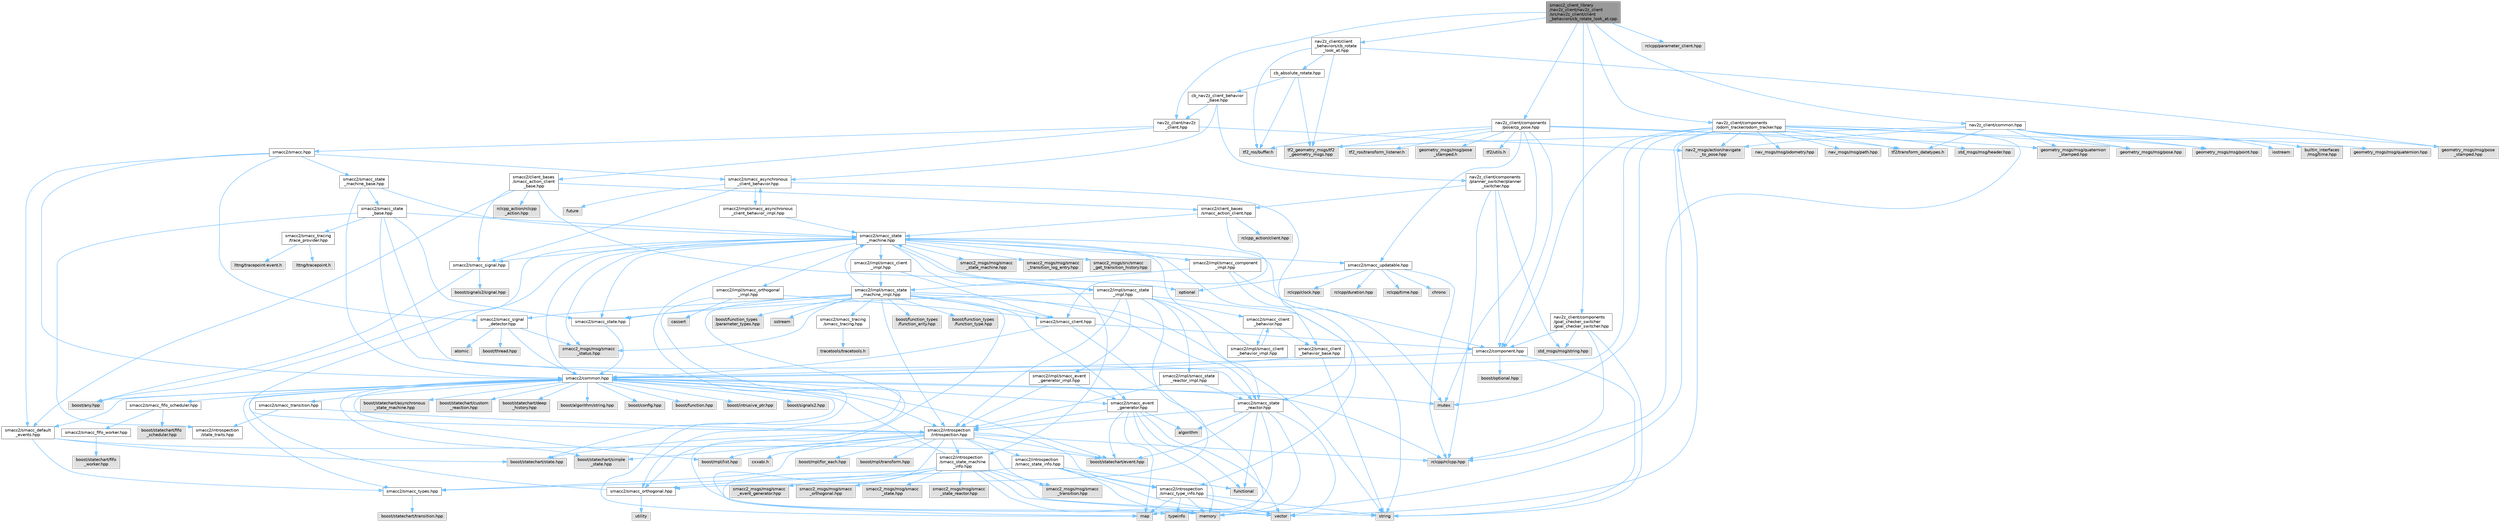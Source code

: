 digraph "smacc2_client_library/nav2z_client/nav2z_client/src/nav2z_client/client_behaviors/cb_rotate_look_at.cpp"
{
 // LATEX_PDF_SIZE
  bgcolor="transparent";
  edge [fontname=Helvetica,fontsize=10,labelfontname=Helvetica,labelfontsize=10];
  node [fontname=Helvetica,fontsize=10,shape=box,height=0.2,width=0.4];
  Node1 [label="smacc2_client_library\l/nav2z_client/nav2z_client\l/src/nav2z_client/client\l_behaviors/cb_rotate_look_at.cpp",height=0.2,width=0.4,color="gray40", fillcolor="grey60", style="filled", fontcolor="black",tooltip=" "];
  Node1 -> Node2 [color="steelblue1",style="solid"];
  Node2 [label="nav2z_client/client\l_behaviors/cb_rotate\l_look_at.hpp",height=0.2,width=0.4,color="grey40", fillcolor="white", style="filled",URL="$cb__rotate__look__at_8hpp.html",tooltip=" "];
  Node2 -> Node3 [color="steelblue1",style="solid"];
  Node3 [label="tf2_ros/buffer.h",height=0.2,width=0.4,color="grey60", fillcolor="#E0E0E0", style="filled",tooltip=" "];
  Node2 -> Node4 [color="steelblue1",style="solid"];
  Node4 [label="geometry_msgs/msg/pose\l_stamped.hpp",height=0.2,width=0.4,color="grey60", fillcolor="#E0E0E0", style="filled",tooltip=" "];
  Node2 -> Node5 [color="steelblue1",style="solid"];
  Node5 [label="cb_absolute_rotate.hpp",height=0.2,width=0.4,color="grey40", fillcolor="white", style="filled",URL="$cb__absolute__rotate_8hpp.html",tooltip=" "];
  Node5 -> Node3 [color="steelblue1",style="solid"];
  Node5 -> Node6 [color="steelblue1",style="solid"];
  Node6 [label="cb_nav2z_client_behavior\l_base.hpp",height=0.2,width=0.4,color="grey40", fillcolor="white", style="filled",URL="$cb__nav2z__client__behavior__base_8hpp.html",tooltip=" "];
  Node6 -> Node7 [color="steelblue1",style="solid"];
  Node7 [label="nav2z_client/components\l/planner_switcher/planner\l_switcher.hpp",height=0.2,width=0.4,color="grey40", fillcolor="white", style="filled",URL="$planner__switcher_8hpp.html",tooltip=" "];
  Node7 -> Node8 [color="steelblue1",style="solid"];
  Node8 [label="rclcpp/rclcpp.hpp",height=0.2,width=0.4,color="grey60", fillcolor="#E0E0E0", style="filled",tooltip=" "];
  Node7 -> Node9 [color="steelblue1",style="solid"];
  Node9 [label="smacc2/client_bases\l/smacc_action_client.hpp",height=0.2,width=0.4,color="grey40", fillcolor="white", style="filled",URL="$smacc__action__client_8hpp.html",tooltip=" "];
  Node9 -> Node10 [color="steelblue1",style="solid"];
  Node10 [label="smacc2/smacc_client.hpp",height=0.2,width=0.4,color="grey40", fillcolor="white", style="filled",URL="$smacc__client_8hpp.html",tooltip=" "];
  Node10 -> Node11 [color="steelblue1",style="solid"];
  Node11 [label="smacc2/common.hpp",height=0.2,width=0.4,color="grey40", fillcolor="white", style="filled",URL="$include_2smacc2_2common_8hpp.html",tooltip=" "];
  Node11 -> Node12 [color="steelblue1",style="solid"];
  Node12 [label="boost/statechart/asynchronous\l_state_machine.hpp",height=0.2,width=0.4,color="grey60", fillcolor="#E0E0E0", style="filled",tooltip=" "];
  Node11 -> Node13 [color="steelblue1",style="solid"];
  Node13 [label="boost/statechart/custom\l_reaction.hpp",height=0.2,width=0.4,color="grey60", fillcolor="#E0E0E0", style="filled",tooltip=" "];
  Node11 -> Node14 [color="steelblue1",style="solid"];
  Node14 [label="boost/statechart/deep\l_history.hpp",height=0.2,width=0.4,color="grey60", fillcolor="#E0E0E0", style="filled",tooltip=" "];
  Node11 -> Node15 [color="steelblue1",style="solid"];
  Node15 [label="boost/statechart/event.hpp",height=0.2,width=0.4,color="grey60", fillcolor="#E0E0E0", style="filled",tooltip=" "];
  Node11 -> Node16 [color="steelblue1",style="solid"];
  Node16 [label="boost/statechart/simple\l_state.hpp",height=0.2,width=0.4,color="grey60", fillcolor="#E0E0E0", style="filled",tooltip=" "];
  Node11 -> Node17 [color="steelblue1",style="solid"];
  Node17 [label="boost/statechart/state.hpp",height=0.2,width=0.4,color="grey60", fillcolor="#E0E0E0", style="filled",tooltip=" "];
  Node11 -> Node18 [color="steelblue1",style="solid"];
  Node18 [label="boost/algorithm/string.hpp",height=0.2,width=0.4,color="grey60", fillcolor="#E0E0E0", style="filled",tooltip=" "];
  Node11 -> Node19 [color="steelblue1",style="solid"];
  Node19 [label="boost/any.hpp",height=0.2,width=0.4,color="grey60", fillcolor="#E0E0E0", style="filled",tooltip=" "];
  Node11 -> Node20 [color="steelblue1",style="solid"];
  Node20 [label="boost/config.hpp",height=0.2,width=0.4,color="grey60", fillcolor="#E0E0E0", style="filled",tooltip=" "];
  Node11 -> Node21 [color="steelblue1",style="solid"];
  Node21 [label="boost/function.hpp",height=0.2,width=0.4,color="grey60", fillcolor="#E0E0E0", style="filled",tooltip=" "];
  Node11 -> Node22 [color="steelblue1",style="solid"];
  Node22 [label="boost/intrusive_ptr.hpp",height=0.2,width=0.4,color="grey60", fillcolor="#E0E0E0", style="filled",tooltip=" "];
  Node11 -> Node23 [color="steelblue1",style="solid"];
  Node23 [label="boost/mpl/list.hpp",height=0.2,width=0.4,color="grey60", fillcolor="#E0E0E0", style="filled",tooltip=" "];
  Node11 -> Node24 [color="steelblue1",style="solid"];
  Node24 [label="boost/signals2.hpp",height=0.2,width=0.4,color="grey60", fillcolor="#E0E0E0", style="filled",tooltip=" "];
  Node11 -> Node25 [color="steelblue1",style="solid"];
  Node25 [label="mutex",height=0.2,width=0.4,color="grey60", fillcolor="#E0E0E0", style="filled",tooltip=" "];
  Node11 -> Node8 [color="steelblue1",style="solid"];
  Node11 -> Node26 [color="steelblue1",style="solid"];
  Node26 [label="smacc2/introspection\l/introspection.hpp",height=0.2,width=0.4,color="grey40", fillcolor="white", style="filled",URL="$introspection_8hpp.html",tooltip=" "];
  Node26 -> Node15 [color="steelblue1",style="solid"];
  Node26 -> Node16 [color="steelblue1",style="solid"];
  Node26 -> Node17 [color="steelblue1",style="solid"];
  Node26 -> Node27 [color="steelblue1",style="solid"];
  Node27 [label="boost/mpl/for_each.hpp",height=0.2,width=0.4,color="grey60", fillcolor="#E0E0E0", style="filled",tooltip=" "];
  Node26 -> Node23 [color="steelblue1",style="solid"];
  Node26 -> Node28 [color="steelblue1",style="solid"];
  Node28 [label="boost/mpl/transform.hpp",height=0.2,width=0.4,color="grey60", fillcolor="#E0E0E0", style="filled",tooltip=" "];
  Node26 -> Node8 [color="steelblue1",style="solid"];
  Node26 -> Node29 [color="steelblue1",style="solid"];
  Node29 [label="typeinfo",height=0.2,width=0.4,color="grey60", fillcolor="#E0E0E0", style="filled",tooltip=" "];
  Node26 -> Node30 [color="steelblue1",style="solid"];
  Node30 [label="smacc2/introspection\l/smacc_state_info.hpp",height=0.2,width=0.4,color="grey40", fillcolor="white", style="filled",URL="$smacc__state__info_8hpp.html",tooltip=" "];
  Node30 -> Node31 [color="steelblue1",style="solid"];
  Node31 [label="functional",height=0.2,width=0.4,color="grey60", fillcolor="#E0E0E0", style="filled",tooltip=" "];
  Node30 -> Node32 [color="steelblue1",style="solid"];
  Node32 [label="memory",height=0.2,width=0.4,color="grey60", fillcolor="#E0E0E0", style="filled",tooltip=" "];
  Node30 -> Node33 [color="steelblue1",style="solid"];
  Node33 [label="smacc2/introspection\l/smacc_type_info.hpp",height=0.2,width=0.4,color="grey40", fillcolor="white", style="filled",URL="$smacc__type__info_8hpp.html",tooltip=" "];
  Node33 -> Node34 [color="steelblue1",style="solid"];
  Node34 [label="map",height=0.2,width=0.4,color="grey60", fillcolor="#E0E0E0", style="filled",tooltip=" "];
  Node33 -> Node32 [color="steelblue1",style="solid"];
  Node33 -> Node35 [color="steelblue1",style="solid"];
  Node35 [label="string",height=0.2,width=0.4,color="grey60", fillcolor="#E0E0E0", style="filled",tooltip=" "];
  Node33 -> Node29 [color="steelblue1",style="solid"];
  Node33 -> Node36 [color="steelblue1",style="solid"];
  Node36 [label="vector",height=0.2,width=0.4,color="grey60", fillcolor="#E0E0E0", style="filled",tooltip=" "];
  Node30 -> Node37 [color="steelblue1",style="solid"];
  Node37 [label="smacc2/smacc_types.hpp",height=0.2,width=0.4,color="grey40", fillcolor="white", style="filled",URL="$smacc__types_8hpp.html",tooltip=" "];
  Node37 -> Node38 [color="steelblue1",style="solid"];
  Node38 [label="boost/statechart/transition.hpp",height=0.2,width=0.4,color="grey60", fillcolor="#E0E0E0", style="filled",tooltip=" "];
  Node30 -> Node36 [color="steelblue1",style="solid"];
  Node26 -> Node33 [color="steelblue1",style="solid"];
  Node26 -> Node37 [color="steelblue1",style="solid"];
  Node26 -> Node39 [color="steelblue1",style="solid"];
  Node39 [label="cxxabi.h",height=0.2,width=0.4,color="grey60", fillcolor="#E0E0E0", style="filled",tooltip=" "];
  Node26 -> Node40 [color="steelblue1",style="solid"];
  Node40 [label="smacc2_msgs/msg/smacc\l_transition.hpp",height=0.2,width=0.4,color="grey60", fillcolor="#E0E0E0", style="filled",tooltip=" "];
  Node26 -> Node41 [color="steelblue1",style="solid"];
  Node41 [label="smacc2/introspection\l/smacc_state_machine\l_info.hpp",height=0.2,width=0.4,color="grey40", fillcolor="white", style="filled",URL="$smacc__state__machine__info_8hpp.html",tooltip=" "];
  Node41 -> Node34 [color="steelblue1",style="solid"];
  Node41 -> Node32 [color="steelblue1",style="solid"];
  Node41 -> Node35 [color="steelblue1",style="solid"];
  Node41 -> Node36 [color="steelblue1",style="solid"];
  Node41 -> Node11 [color="steelblue1",style="solid"];
  Node41 -> Node42 [color="steelblue1",style="solid"];
  Node42 [label="smacc2/smacc_orthogonal.hpp",height=0.2,width=0.4,color="grey40", fillcolor="white", style="filled",URL="$smacc__orthogonal_8hpp.html",tooltip=" "];
  Node42 -> Node11 [color="steelblue1",style="solid"];
  Node42 -> Node43 [color="steelblue1",style="solid"];
  Node43 [label="utility",height=0.2,width=0.4,color="grey60", fillcolor="#E0E0E0", style="filled",tooltip=" "];
  Node41 -> Node44 [color="steelblue1",style="solid"];
  Node44 [label="smacc2_msgs/msg/smacc\l_event_generator.hpp",height=0.2,width=0.4,color="grey60", fillcolor="#E0E0E0", style="filled",tooltip=" "];
  Node41 -> Node45 [color="steelblue1",style="solid"];
  Node45 [label="smacc2_msgs/msg/smacc\l_orthogonal.hpp",height=0.2,width=0.4,color="grey60", fillcolor="#E0E0E0", style="filled",tooltip=" "];
  Node41 -> Node46 [color="steelblue1",style="solid"];
  Node46 [label="smacc2_msgs/msg/smacc\l_state.hpp",height=0.2,width=0.4,color="grey60", fillcolor="#E0E0E0", style="filled",tooltip=" "];
  Node41 -> Node47 [color="steelblue1",style="solid"];
  Node47 [label="smacc2_msgs/msg/smacc\l_state_reactor.hpp",height=0.2,width=0.4,color="grey60", fillcolor="#E0E0E0", style="filled",tooltip=" "];
  Node41 -> Node40 [color="steelblue1",style="solid"];
  Node11 -> Node48 [color="steelblue1",style="solid"];
  Node48 [label="smacc2/smacc_fifo_scheduler.hpp",height=0.2,width=0.4,color="grey40", fillcolor="white", style="filled",URL="$smacc__fifo__scheduler_8hpp.html",tooltip=" "];
  Node48 -> Node49 [color="steelblue1",style="solid"];
  Node49 [label="boost/statechart/fifo\l_scheduler.hpp",height=0.2,width=0.4,color="grey60", fillcolor="#E0E0E0", style="filled",tooltip=" "];
  Node48 -> Node50 [color="steelblue1",style="solid"];
  Node50 [label="smacc2/smacc_fifo_worker.hpp",height=0.2,width=0.4,color="grey40", fillcolor="white", style="filled",URL="$smacc__fifo__worker_8hpp.html",tooltip=" "];
  Node50 -> Node51 [color="steelblue1",style="solid"];
  Node51 [label="boost/statechart/fifo\l_worker.hpp",height=0.2,width=0.4,color="grey60", fillcolor="#E0E0E0", style="filled",tooltip=" "];
  Node11 -> Node37 [color="steelblue1",style="solid"];
  Node11 -> Node52 [color="steelblue1",style="solid"];
  Node52 [label="smacc2/smacc_default\l_events.hpp",height=0.2,width=0.4,color="grey40", fillcolor="white", style="filled",URL="$smacc__default__events_8hpp.html",tooltip=" "];
  Node52 -> Node37 [color="steelblue1",style="solid"];
  Node52 -> Node15 [color="steelblue1",style="solid"];
  Node52 -> Node17 [color="steelblue1",style="solid"];
  Node11 -> Node53 [color="steelblue1",style="solid"];
  Node53 [label="smacc2/smacc_transition.hpp",height=0.2,width=0.4,color="grey40", fillcolor="white", style="filled",URL="$smacc__transition_8hpp.html",tooltip=" "];
  Node53 -> Node26 [color="steelblue1",style="solid"];
  Node53 -> Node54 [color="steelblue1",style="solid"];
  Node54 [label="smacc2/introspection\l/state_traits.hpp",height=0.2,width=0.4,color="grey40", fillcolor="white", style="filled",URL="$state__traits_8hpp.html",tooltip=" "];
  Node10 -> Node55 [color="steelblue1",style="solid"];
  Node55 [label="smacc2/component.hpp",height=0.2,width=0.4,color="grey40", fillcolor="white", style="filled",URL="$component_8hpp.html",tooltip=" "];
  Node55 -> Node35 [color="steelblue1",style="solid"];
  Node55 -> Node56 [color="steelblue1",style="solid"];
  Node56 [label="boost/optional.hpp",height=0.2,width=0.4,color="grey60", fillcolor="#E0E0E0", style="filled",tooltip=" "];
  Node55 -> Node11 [color="steelblue1",style="solid"];
  Node10 -> Node29 [color="steelblue1",style="solid"];
  Node9 -> Node57 [color="steelblue1",style="solid"];
  Node57 [label="smacc2/smacc_state\l_machine.hpp",height=0.2,width=0.4,color="grey40", fillcolor="white", style="filled",URL="$smacc__state__machine_8hpp.html",tooltip=" "];
  Node57 -> Node19 [color="steelblue1",style="solid"];
  Node57 -> Node34 [color="steelblue1",style="solid"];
  Node57 -> Node25 [color="steelblue1",style="solid"];
  Node57 -> Node11 [color="steelblue1",style="solid"];
  Node57 -> Node26 [color="steelblue1",style="solid"];
  Node57 -> Node41 [color="steelblue1",style="solid"];
  Node57 -> Node58 [color="steelblue1",style="solid"];
  Node58 [label="smacc2/smacc_signal.hpp",height=0.2,width=0.4,color="grey40", fillcolor="white", style="filled",URL="$smacc__signal_8hpp.html",tooltip=" "];
  Node58 -> Node19 [color="steelblue1",style="solid"];
  Node58 -> Node59 [color="steelblue1",style="solid"];
  Node59 [label="boost/signals2/signal.hpp",height=0.2,width=0.4,color="grey60", fillcolor="#E0E0E0", style="filled",tooltip=" "];
  Node57 -> Node60 [color="steelblue1",style="solid"];
  Node60 [label="smacc2/smacc_updatable.hpp",height=0.2,width=0.4,color="grey40", fillcolor="white", style="filled",URL="$smacc__updatable_8hpp.html",tooltip=" "];
  Node60 -> Node61 [color="steelblue1",style="solid"];
  Node61 [label="chrono",height=0.2,width=0.4,color="grey60", fillcolor="#E0E0E0", style="filled",tooltip=" "];
  Node60 -> Node62 [color="steelblue1",style="solid"];
  Node62 [label="optional",height=0.2,width=0.4,color="grey60", fillcolor="#E0E0E0", style="filled",tooltip=" "];
  Node60 -> Node63 [color="steelblue1",style="solid"];
  Node63 [label="rclcpp/clock.hpp",height=0.2,width=0.4,color="grey60", fillcolor="#E0E0E0", style="filled",tooltip=" "];
  Node60 -> Node64 [color="steelblue1",style="solid"];
  Node64 [label="rclcpp/duration.hpp",height=0.2,width=0.4,color="grey60", fillcolor="#E0E0E0", style="filled",tooltip=" "];
  Node60 -> Node8 [color="steelblue1",style="solid"];
  Node60 -> Node65 [color="steelblue1",style="solid"];
  Node65 [label="rclcpp/time.hpp",height=0.2,width=0.4,color="grey60", fillcolor="#E0E0E0", style="filled",tooltip=" "];
  Node57 -> Node66 [color="steelblue1",style="solid"];
  Node66 [label="smacc2_msgs/msg/smacc\l_state_machine.hpp",height=0.2,width=0.4,color="grey60", fillcolor="#E0E0E0", style="filled",tooltip=" "];
  Node57 -> Node67 [color="steelblue1",style="solid"];
  Node67 [label="smacc2_msgs/msg/smacc\l_status.hpp",height=0.2,width=0.4,color="grey60", fillcolor="#E0E0E0", style="filled",tooltip=" "];
  Node57 -> Node68 [color="steelblue1",style="solid"];
  Node68 [label="smacc2_msgs/msg/smacc\l_transition_log_entry.hpp",height=0.2,width=0.4,color="grey60", fillcolor="#E0E0E0", style="filled",tooltip=" "];
  Node57 -> Node69 [color="steelblue1",style="solid"];
  Node69 [label="smacc2_msgs/srv/smacc\l_get_transition_history.hpp",height=0.2,width=0.4,color="grey60", fillcolor="#E0E0E0", style="filled",tooltip=" "];
  Node57 -> Node70 [color="steelblue1",style="solid"];
  Node70 [label="smacc2/smacc_state.hpp",height=0.2,width=0.4,color="grey40", fillcolor="white", style="filled",URL="$smacc__state_8hpp.html",tooltip=" "];
  Node70 -> Node11 [color="steelblue1",style="solid"];
  Node57 -> Node71 [color="steelblue1",style="solid"];
  Node71 [label="smacc2/smacc_state\l_reactor.hpp",height=0.2,width=0.4,color="grey40", fillcolor="white", style="filled",URL="$smacc__state__reactor_8hpp.html",tooltip=" "];
  Node71 -> Node72 [color="steelblue1",style="solid"];
  Node72 [label="algorithm",height=0.2,width=0.4,color="grey60", fillcolor="#E0E0E0", style="filled",tooltip=" "];
  Node71 -> Node15 [color="steelblue1",style="solid"];
  Node71 -> Node31 [color="steelblue1",style="solid"];
  Node71 -> Node34 [color="steelblue1",style="solid"];
  Node71 -> Node32 [color="steelblue1",style="solid"];
  Node71 -> Node26 [color="steelblue1",style="solid"];
  Node71 -> Node36 [color="steelblue1",style="solid"];
  Node57 -> Node73 [color="steelblue1",style="solid"];
  Node73 [label="smacc2/impl/smacc_client\l_impl.hpp",height=0.2,width=0.4,color="grey40", fillcolor="white", style="filled",URL="$smacc__client__impl_8hpp.html",tooltip=" "];
  Node73 -> Node74 [color="steelblue1",style="solid"];
  Node74 [label="smacc2/impl/smacc_state\l_machine_impl.hpp",height=0.2,width=0.4,color="grey40", fillcolor="white", style="filled",URL="$smacc__state__machine__impl_8hpp.html",tooltip=" "];
  Node74 -> Node32 [color="steelblue1",style="solid"];
  Node74 -> Node75 [color="steelblue1",style="solid"];
  Node75 [label="sstream",height=0.2,width=0.4,color="grey60", fillcolor="#E0E0E0", style="filled",tooltip=" "];
  Node74 -> Node35 [color="steelblue1",style="solid"];
  Node74 -> Node26 [color="steelblue1",style="solid"];
  Node74 -> Node10 [color="steelblue1",style="solid"];
  Node74 -> Node76 [color="steelblue1",style="solid"];
  Node76 [label="smacc2/smacc_event\l_generator.hpp",height=0.2,width=0.4,color="grey40", fillcolor="white", style="filled",URL="$smacc__event__generator_8hpp.html",tooltip=" "];
  Node76 -> Node72 [color="steelblue1",style="solid"];
  Node76 -> Node15 [color="steelblue1",style="solid"];
  Node76 -> Node31 [color="steelblue1",style="solid"];
  Node76 -> Node34 [color="steelblue1",style="solid"];
  Node76 -> Node32 [color="steelblue1",style="solid"];
  Node76 -> Node26 [color="steelblue1",style="solid"];
  Node76 -> Node36 [color="steelblue1",style="solid"];
  Node74 -> Node42 [color="steelblue1",style="solid"];
  Node74 -> Node77 [color="steelblue1",style="solid"];
  Node77 [label="smacc2/smacc_signal\l_detector.hpp",height=0.2,width=0.4,color="grey40", fillcolor="white", style="filled",URL="$smacc__signal__detector_8hpp.html",tooltip=" "];
  Node77 -> Node78 [color="steelblue1",style="solid"];
  Node78 [label="atomic",height=0.2,width=0.4,color="grey60", fillcolor="#E0E0E0", style="filled",tooltip=" "];
  Node77 -> Node79 [color="steelblue1",style="solid"];
  Node79 [label="boost/thread.hpp",height=0.2,width=0.4,color="grey60", fillcolor="#E0E0E0", style="filled",tooltip=" "];
  Node77 -> Node11 [color="steelblue1",style="solid"];
  Node77 -> Node67 [color="steelblue1",style="solid"];
  Node74 -> Node70 [color="steelblue1",style="solid"];
  Node74 -> Node57 [color="steelblue1",style="solid"];
  Node74 -> Node71 [color="steelblue1",style="solid"];
  Node74 -> Node80 [color="steelblue1",style="solid"];
  Node80 [label="boost/function_types\l/function_arity.hpp",height=0.2,width=0.4,color="grey60", fillcolor="#E0E0E0", style="filled",tooltip=" "];
  Node74 -> Node81 [color="steelblue1",style="solid"];
  Node81 [label="boost/function_types\l/function_type.hpp",height=0.2,width=0.4,color="grey60", fillcolor="#E0E0E0", style="filled",tooltip=" "];
  Node74 -> Node82 [color="steelblue1",style="solid"];
  Node82 [label="boost/function_types\l/parameter_types.hpp",height=0.2,width=0.4,color="grey60", fillcolor="#E0E0E0", style="filled",tooltip=" "];
  Node74 -> Node83 [color="steelblue1",style="solid"];
  Node83 [label="smacc2/smacc_tracing\l/smacc_tracing.hpp",height=0.2,width=0.4,color="grey40", fillcolor="white", style="filled",URL="$smacc__tracing_8hpp.html",tooltip=" "];
  Node83 -> Node84 [color="steelblue1",style="solid"];
  Node84 [label="tracetools/tracetools.h",height=0.2,width=0.4,color="grey60", fillcolor="#E0E0E0", style="filled",tooltip=" "];
  Node74 -> Node67 [color="steelblue1",style="solid"];
  Node73 -> Node10 [color="steelblue1",style="solid"];
  Node57 -> Node85 [color="steelblue1",style="solid"];
  Node85 [label="smacc2/impl/smacc_component\l_impl.hpp",height=0.2,width=0.4,color="grey40", fillcolor="white", style="filled",URL="$smacc__component__impl_8hpp.html",tooltip=" "];
  Node85 -> Node35 [color="steelblue1",style="solid"];
  Node85 -> Node55 [color="steelblue1",style="solid"];
  Node85 -> Node74 [color="steelblue1",style="solid"];
  Node57 -> Node86 [color="steelblue1",style="solid"];
  Node86 [label="smacc2/impl/smacc_orthogonal\l_impl.hpp",height=0.2,width=0.4,color="grey40", fillcolor="white", style="filled",URL="$smacc__orthogonal__impl_8hpp.html",tooltip=" "];
  Node86 -> Node87 [color="steelblue1",style="solid"];
  Node87 [label="cassert",height=0.2,width=0.4,color="grey60", fillcolor="#E0E0E0", style="filled",tooltip=" "];
  Node86 -> Node10 [color="steelblue1",style="solid"];
  Node86 -> Node42 [color="steelblue1",style="solid"];
  Node57 -> Node88 [color="steelblue1",style="solid"];
  Node88 [label="smacc2/impl/smacc_state\l_impl.hpp",height=0.2,width=0.4,color="grey40", fillcolor="white", style="filled",URL="$smacc__state__impl_8hpp.html",tooltip=" "];
  Node88 -> Node26 [color="steelblue1",style="solid"];
  Node88 -> Node89 [color="steelblue1",style="solid"];
  Node89 [label="smacc2/smacc_client\l_behavior.hpp",height=0.2,width=0.4,color="grey40", fillcolor="white", style="filled",URL="$smacc__client__behavior_8hpp.html",tooltip=" "];
  Node89 -> Node90 [color="steelblue1",style="solid"];
  Node90 [label="smacc2/smacc_client\l_behavior_base.hpp",height=0.2,width=0.4,color="grey40", fillcolor="white", style="filled",URL="$smacc__client__behavior__base_8hpp.html",tooltip=" "];
  Node90 -> Node35 [color="steelblue1",style="solid"];
  Node90 -> Node11 [color="steelblue1",style="solid"];
  Node89 -> Node91 [color="steelblue1",style="solid"];
  Node91 [label="smacc2/impl/smacc_client\l_behavior_impl.hpp",height=0.2,width=0.4,color="grey40", fillcolor="white", style="filled",URL="$smacc__client__behavior__impl_8hpp.html",tooltip=" "];
  Node91 -> Node89 [color="steelblue1",style="solid"];
  Node91 -> Node57 [color="steelblue1",style="solid"];
  Node88 -> Node42 [color="steelblue1",style="solid"];
  Node88 -> Node70 [color="steelblue1",style="solid"];
  Node88 -> Node71 [color="steelblue1",style="solid"];
  Node88 -> Node33 [color="steelblue1",style="solid"];
  Node88 -> Node57 [color="steelblue1",style="solid"];
  Node88 -> Node92 [color="steelblue1",style="solid"];
  Node92 [label="smacc2/impl/smacc_event\l_generator_impl.hpp",height=0.2,width=0.4,color="grey40", fillcolor="white", style="filled",URL="$smacc__event__generator__impl_8hpp.html",tooltip=" "];
  Node92 -> Node26 [color="steelblue1",style="solid"];
  Node92 -> Node76 [color="steelblue1",style="solid"];
  Node88 -> Node93 [color="steelblue1",style="solid"];
  Node93 [label="smacc2/impl/smacc_state\l_reactor_impl.hpp",height=0.2,width=0.4,color="grey40", fillcolor="white", style="filled",URL="$smacc__state__reactor__impl_8hpp.html",tooltip=" "];
  Node93 -> Node26 [color="steelblue1",style="solid"];
  Node93 -> Node71 [color="steelblue1",style="solid"];
  Node9 -> Node94 [color="steelblue1",style="solid"];
  Node94 [label="rclcpp_action/client.hpp",height=0.2,width=0.4,color="grey60", fillcolor="#E0E0E0", style="filled",tooltip=" "];
  Node7 -> Node55 [color="steelblue1",style="solid"];
  Node7 -> Node95 [color="steelblue1",style="solid"];
  Node95 [label="std_msgs/msg/string.hpp",height=0.2,width=0.4,color="grey60", fillcolor="#E0E0E0", style="filled",tooltip=" "];
  Node6 -> Node96 [color="steelblue1",style="solid"];
  Node96 [label="nav2z_client/nav2z\l_client.hpp",height=0.2,width=0.4,color="grey40", fillcolor="white", style="filled",URL="$nav2z__client_8hpp.html",tooltip=" "];
  Node96 -> Node97 [color="steelblue1",style="solid"];
  Node97 [label="smacc2/client_bases\l/smacc_action_client\l_base.hpp",height=0.2,width=0.4,color="grey40", fillcolor="white", style="filled",URL="$smacc__action__client__base_8hpp.html",tooltip=" "];
  Node97 -> Node9 [color="steelblue1",style="solid"];
  Node97 -> Node52 [color="steelblue1",style="solid"];
  Node97 -> Node58 [color="steelblue1",style="solid"];
  Node97 -> Node62 [color="steelblue1",style="solid"];
  Node97 -> Node98 [color="steelblue1",style="solid"];
  Node98 [label="rclcpp_action/rclcpp\l_action.hpp",height=0.2,width=0.4,color="grey60", fillcolor="#E0E0E0", style="filled",tooltip=" "];
  Node96 -> Node99 [color="steelblue1",style="solid"];
  Node99 [label="smacc2/smacc.hpp",height=0.2,width=0.4,color="grey40", fillcolor="white", style="filled",URL="$smacc_8hpp.html",tooltip=" "];
  Node99 -> Node11 [color="steelblue1",style="solid"];
  Node99 -> Node100 [color="steelblue1",style="solid"];
  Node100 [label="smacc2/smacc_asynchronous\l_client_behavior.hpp",height=0.2,width=0.4,color="grey40", fillcolor="white", style="filled",URL="$smacc__asynchronous__client__behavior_8hpp.html",tooltip=" "];
  Node100 -> Node101 [color="steelblue1",style="solid"];
  Node101 [label="future",height=0.2,width=0.4,color="grey60", fillcolor="#E0E0E0", style="filled",tooltip=" "];
  Node100 -> Node90 [color="steelblue1",style="solid"];
  Node100 -> Node58 [color="steelblue1",style="solid"];
  Node100 -> Node102 [color="steelblue1",style="solid"];
  Node102 [label="smacc2/impl/smacc_asynchronous\l_client_behavior_impl.hpp",height=0.2,width=0.4,color="grey40", fillcolor="white", style="filled",URL="$smacc__asynchronous__client__behavior__impl_8hpp.html",tooltip=" "];
  Node102 -> Node100 [color="steelblue1",style="solid"];
  Node102 -> Node57 [color="steelblue1",style="solid"];
  Node99 -> Node52 [color="steelblue1",style="solid"];
  Node99 -> Node77 [color="steelblue1",style="solid"];
  Node99 -> Node103 [color="steelblue1",style="solid"];
  Node103 [label="smacc2/smacc_state\l_machine_base.hpp",height=0.2,width=0.4,color="grey40", fillcolor="white", style="filled",URL="$smacc__state__machine__base_8hpp.html",tooltip=" "];
  Node103 -> Node11 [color="steelblue1",style="solid"];
  Node103 -> Node104 [color="steelblue1",style="solid"];
  Node104 [label="smacc2/smacc_state\l_base.hpp",height=0.2,width=0.4,color="grey40", fillcolor="white", style="filled",URL="$smacc__state__base_8hpp.html",tooltip=" "];
  Node104 -> Node54 [color="steelblue1",style="solid"];
  Node104 -> Node76 [color="steelblue1",style="solid"];
  Node104 -> Node70 [color="steelblue1",style="solid"];
  Node104 -> Node57 [color="steelblue1",style="solid"];
  Node104 -> Node71 [color="steelblue1",style="solid"];
  Node104 -> Node105 [color="steelblue1",style="solid"];
  Node105 [label="smacc2/smacc_tracing\l/trace_provider.hpp",height=0.2,width=0.4,color="grey40", fillcolor="white", style="filled",URL="$trace__provider_8hpp.html",tooltip=" "];
  Node105 -> Node106 [color="steelblue1",style="solid"];
  Node106 [label="lttng/tracepoint.h",height=0.2,width=0.4,color="grey60", fillcolor="#E0E0E0", style="filled",tooltip=" "];
  Node105 -> Node107 [color="steelblue1",style="solid"];
  Node107 [label="lttng/tracepoint-event.h",height=0.2,width=0.4,color="grey60", fillcolor="#E0E0E0", style="filled",tooltip=" "];
  Node103 -> Node57 [color="steelblue1",style="solid"];
  Node96 -> Node108 [color="steelblue1",style="solid"];
  Node108 [label="nav2_msgs/action/navigate\l_to_pose.hpp",height=0.2,width=0.4,color="grey60", fillcolor="#E0E0E0", style="filled",tooltip=" "];
  Node6 -> Node100 [color="steelblue1",style="solid"];
  Node5 -> Node109 [color="steelblue1",style="solid"];
  Node109 [label="tf2_geometry_msgs/tf2\l_geometry_msgs.hpp",height=0.2,width=0.4,color="grey60", fillcolor="#E0E0E0", style="filled",tooltip=" "];
  Node2 -> Node109 [color="steelblue1",style="solid"];
  Node1 -> Node110 [color="steelblue1",style="solid"];
  Node110 [label="nav2z_client/common.hpp",height=0.2,width=0.4,color="grey40", fillcolor="white", style="filled",URL="$client__library_2nav2z__client_2nav2z__client_2include_2nav2z__client_2common_8hpp.html",tooltip=" "];
  Node110 -> Node111 [color="steelblue1",style="solid"];
  Node111 [label="iostream",height=0.2,width=0.4,color="grey60", fillcolor="#E0E0E0", style="filled",tooltip=" "];
  Node110 -> Node112 [color="steelblue1",style="solid"];
  Node112 [label="tf2/transform_datatypes.h",height=0.2,width=0.4,color="grey60", fillcolor="#E0E0E0", style="filled",tooltip=" "];
  Node110 -> Node113 [color="steelblue1",style="solid"];
  Node113 [label="builtin_interfaces\l/msg/time.hpp",height=0.2,width=0.4,color="grey60", fillcolor="#E0E0E0", style="filled",tooltip=" "];
  Node110 -> Node114 [color="steelblue1",style="solid"];
  Node114 [label="geometry_msgs/msg/point.hpp",height=0.2,width=0.4,color="grey60", fillcolor="#E0E0E0", style="filled",tooltip=" "];
  Node110 -> Node115 [color="steelblue1",style="solid"];
  Node115 [label="geometry_msgs/msg/pose.hpp",height=0.2,width=0.4,color="grey60", fillcolor="#E0E0E0", style="filled",tooltip=" "];
  Node110 -> Node4 [color="steelblue1",style="solid"];
  Node110 -> Node116 [color="steelblue1",style="solid"];
  Node116 [label="geometry_msgs/msg/quaternion.hpp",height=0.2,width=0.4,color="grey60", fillcolor="#E0E0E0", style="filled",tooltip=" "];
  Node110 -> Node117 [color="steelblue1",style="solid"];
  Node117 [label="geometry_msgs/msg/quaternion\l_stamped.hpp",height=0.2,width=0.4,color="grey60", fillcolor="#E0E0E0", style="filled",tooltip=" "];
  Node110 -> Node108 [color="steelblue1",style="solid"];
  Node110 -> Node109 [color="steelblue1",style="solid"];
  Node1 -> Node118 [color="steelblue1",style="solid"];
  Node118 [label="nav2z_client/components\l/goal_checker_switcher\l/goal_checker_switcher.hpp",height=0.2,width=0.4,color="grey40", fillcolor="white", style="filled",URL="$goal__checker__switcher_8hpp.html",tooltip=" "];
  Node118 -> Node35 [color="steelblue1",style="solid"];
  Node118 -> Node8 [color="steelblue1",style="solid"];
  Node118 -> Node55 [color="steelblue1",style="solid"];
  Node118 -> Node95 [color="steelblue1",style="solid"];
  Node1 -> Node119 [color="steelblue1",style="solid"];
  Node119 [label="nav2z_client/components\l/odom_tracker/odom_tracker.hpp",height=0.2,width=0.4,color="grey40", fillcolor="white", style="filled",URL="$odom__tracker_8hpp.html",tooltip=" "];
  Node119 -> Node112 [color="steelblue1",style="solid"];
  Node119 -> Node11 [color="steelblue1",style="solid"];
  Node119 -> Node55 [color="steelblue1",style="solid"];
  Node119 -> Node8 [color="steelblue1",style="solid"];
  Node119 -> Node32 [color="steelblue1",style="solid"];
  Node119 -> Node25 [color="steelblue1",style="solid"];
  Node119 -> Node36 [color="steelblue1",style="solid"];
  Node119 -> Node114 [color="steelblue1",style="solid"];
  Node119 -> Node115 [color="steelblue1",style="solid"];
  Node119 -> Node108 [color="steelblue1",style="solid"];
  Node119 -> Node120 [color="steelblue1",style="solid"];
  Node120 [label="nav_msgs/msg/odometry.hpp",height=0.2,width=0.4,color="grey60", fillcolor="#E0E0E0", style="filled",tooltip=" "];
  Node119 -> Node121 [color="steelblue1",style="solid"];
  Node121 [label="nav_msgs/msg/path.hpp",height=0.2,width=0.4,color="grey60", fillcolor="#E0E0E0", style="filled",tooltip=" "];
  Node119 -> Node122 [color="steelblue1",style="solid"];
  Node122 [label="std_msgs/msg/header.hpp",height=0.2,width=0.4,color="grey60", fillcolor="#E0E0E0", style="filled",tooltip=" "];
  Node1 -> Node123 [color="steelblue1",style="solid"];
  Node123 [label="nav2z_client/components\l/pose/cp_pose.hpp",height=0.2,width=0.4,color="grey40", fillcolor="white", style="filled",URL="$cp__pose_8hpp.html",tooltip=" "];
  Node123 -> Node25 [color="steelblue1",style="solid"];
  Node123 -> Node124 [color="steelblue1",style="solid"];
  Node124 [label="geometry_msgs/msg/pose\l_stamped.h",height=0.2,width=0.4,color="grey60", fillcolor="#E0E0E0", style="filled",tooltip=" "];
  Node123 -> Node112 [color="steelblue1",style="solid"];
  Node123 -> Node125 [color="steelblue1",style="solid"];
  Node125 [label="tf2/utils.h",height=0.2,width=0.4,color="grey60", fillcolor="#E0E0E0", style="filled",tooltip=" "];
  Node123 -> Node3 [color="steelblue1",style="solid"];
  Node123 -> Node126 [color="steelblue1",style="solid"];
  Node126 [label="tf2_ros/transform_listener.h",height=0.2,width=0.4,color="grey60", fillcolor="#E0E0E0", style="filled",tooltip=" "];
  Node123 -> Node117 [color="steelblue1",style="solid"];
  Node123 -> Node109 [color="steelblue1",style="solid"];
  Node123 -> Node55 [color="steelblue1",style="solid"];
  Node123 -> Node60 [color="steelblue1",style="solid"];
  Node1 -> Node96 [color="steelblue1",style="solid"];
  Node1 -> Node127 [color="steelblue1",style="solid"];
  Node127 [label="rclcpp/parameter_client.hpp",height=0.2,width=0.4,color="grey60", fillcolor="#E0E0E0", style="filled",tooltip=" "];
}
